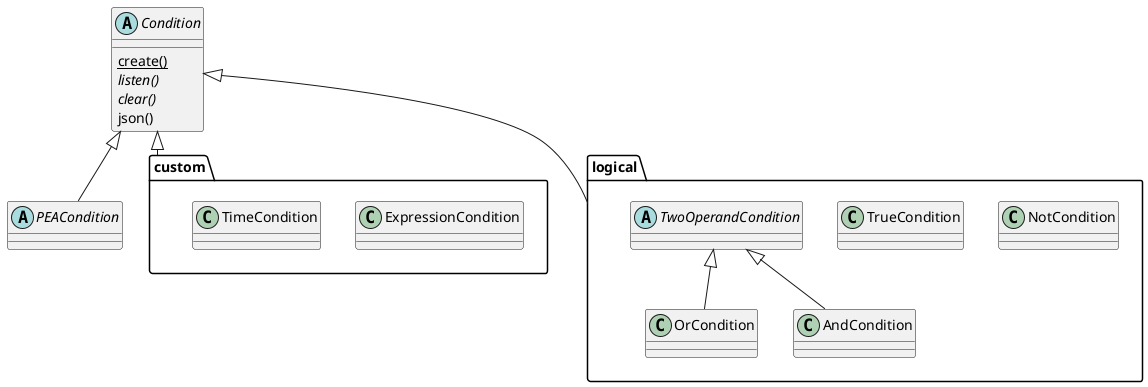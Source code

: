 @startuml
'https://plantuml.com/class-diagram

abstract class Condition{
        {static} create()
        {abstract} listen()
        {abstract} clear()
        json()
}

Condition <|-- custom
Condition <|-- PEACondition
Condition <|-- logical

package custom <<Folder>> {
  class ExpressionCondition
  class TimeCondition
}
package logical <<Folder>> {
  class NotCondition
  class TrueCondition
  abstract class TwoOperandCondition

  TwoOperandCondition <|-- OrCondition
  TwoOperandCondition <|-- AndCondition
}
abstract class PEACondition

@enduml
